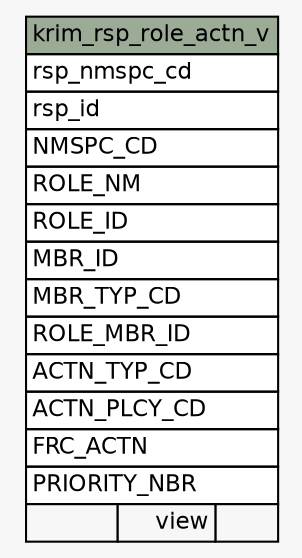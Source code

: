 // dot 2.28.0 on Mac OS X 10.7.2
// SchemaSpy rev 590
digraph "krim_rsp_role_actn_v" {
  graph [
    rankdir="RL"
    bgcolor="#f7f7f7"
    nodesep="0.18"
    ranksep="0.46"
    fontname="Helvetica"
    fontsize="11"
  ];
  node [
    fontname="Helvetica"
    fontsize="11"
    shape="plaintext"
  ];
  edge [
    arrowsize="0.8"
  ];
  "krim_rsp_role_actn_v" [
    label=<
    <TABLE BORDER="0" CELLBORDER="1" CELLSPACING="0" BGCOLOR="#ffffff">
      <TR><TD COLSPAN="3" BGCOLOR="#9bab96" ALIGN="CENTER">krim_rsp_role_actn_v</TD></TR>
      <TR><TD PORT="rsp_nmspc_cd" COLSPAN="3" ALIGN="LEFT">rsp_nmspc_cd</TD></TR>
      <TR><TD PORT="rsp_id" COLSPAN="3" ALIGN="LEFT">rsp_id</TD></TR>
      <TR><TD PORT="NMSPC_CD" COLSPAN="3" ALIGN="LEFT">NMSPC_CD</TD></TR>
      <TR><TD PORT="ROLE_NM" COLSPAN="3" ALIGN="LEFT">ROLE_NM</TD></TR>
      <TR><TD PORT="ROLE_ID" COLSPAN="3" ALIGN="LEFT">ROLE_ID</TD></TR>
      <TR><TD PORT="MBR_ID" COLSPAN="3" ALIGN="LEFT">MBR_ID</TD></TR>
      <TR><TD PORT="MBR_TYP_CD" COLSPAN="3" ALIGN="LEFT">MBR_TYP_CD</TD></TR>
      <TR><TD PORT="ROLE_MBR_ID" COLSPAN="3" ALIGN="LEFT">ROLE_MBR_ID</TD></TR>
      <TR><TD PORT="ACTN_TYP_CD" COLSPAN="3" ALIGN="LEFT">ACTN_TYP_CD</TD></TR>
      <TR><TD PORT="ACTN_PLCY_CD" COLSPAN="3" ALIGN="LEFT">ACTN_PLCY_CD</TD></TR>
      <TR><TD PORT="FRC_ACTN" COLSPAN="3" ALIGN="LEFT">FRC_ACTN</TD></TR>
      <TR><TD PORT="PRIORITY_NBR" COLSPAN="3" ALIGN="LEFT">PRIORITY_NBR</TD></TR>
      <TR><TD ALIGN="LEFT" BGCOLOR="#f7f7f7">  </TD><TD ALIGN="RIGHT" BGCOLOR="#f7f7f7">view</TD><TD ALIGN="RIGHT" BGCOLOR="#f7f7f7">  </TD></TR>
    </TABLE>>
    URL="tables/krim_rsp_role_actn_v.html"
    tooltip="krim_rsp_role_actn_v"
  ];
}
